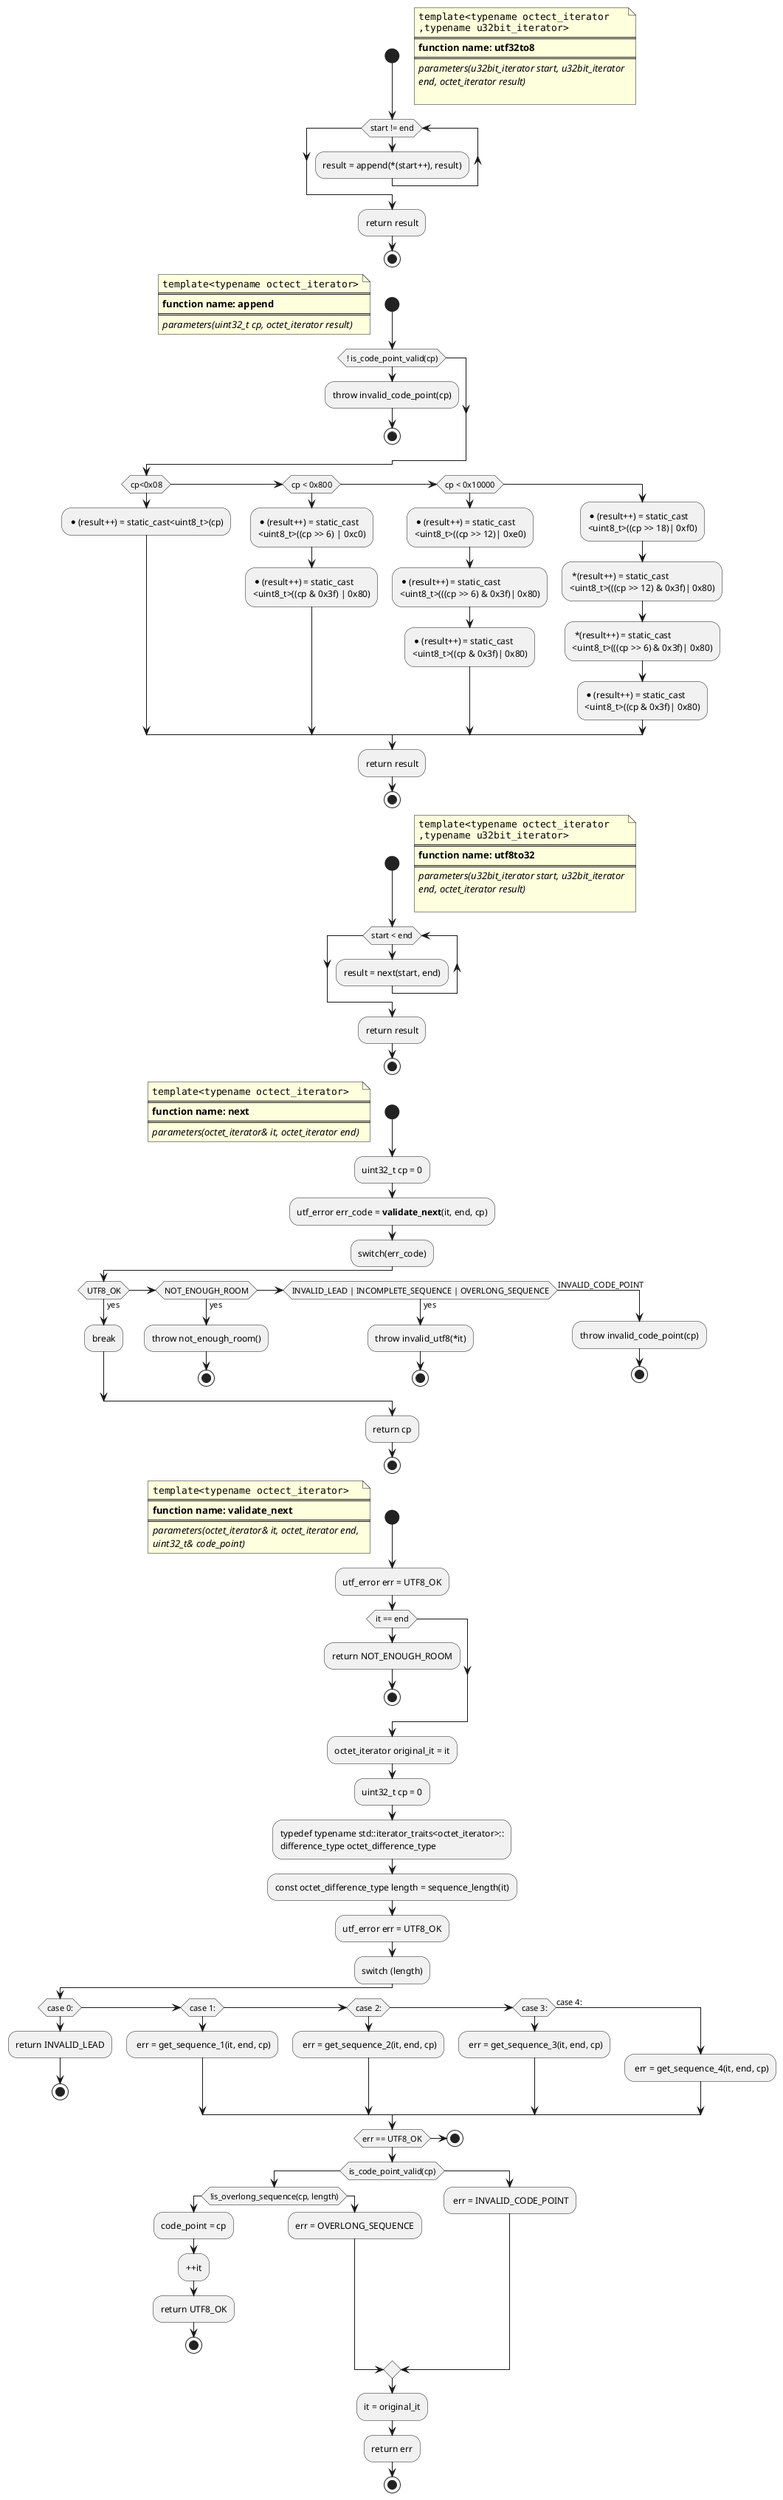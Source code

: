 @startuml
start
floating note right
  ""template<typename octect_iterator""
  "",typename u32bit_iterator>""
  ==================================
  <b>function name: utf32to8</b>
  ==================================
  //parameters(u32bit_iterator start, u32bit_iterator//
  //end, octet_iterator result)//

end note
while (start != end)
  :result = append(*(start++), result);
endwhile
:return result;

stop

start
floating note left
  ""template<typename octect_iterator>""
  ==================================
  <b>function name: append</b>
  ==================================
  //parameters(uint32_t cp, octet_iterator result)//
end note
if(! is_code_point_valid(cp))
:throw invalid_code_point(cp);
stop
endif

if(cp<0x08)
:*(result++) = static_cast<uint8_t>(cp);
 else if (cp < 0x800)
  :*(result++) = static_cast
  <uint8_t>((cp >> 6) | 0xc0);
  :*(result++) = static_cast
  <uint8_t>((cp & 0x3f) | 0x80);
 else if (cp < 0x10000)
 :*(result++) = static_cast
 <uint8_t>((cp >> 12)| 0xe0);
 :*(result++) = static_cast
 <uint8_t>(((cp >> 6) & 0x3f)| 0x80);
 :*(result++) = static_cast
 <uint8_t>((cp & 0x3f)| 0x80);
 else
 :*(result++) = static_cast
 <uint8_t>((cp >> 18)| 0xf0);
 : *(result++) = static_cast
 <uint8_t>(((cp >> 12) & 0x3f)| 0x80);
 : *(result++) = static_cast
 <uint8_t>(((cp >> 6) & 0x3f)| 0x80);
 :*(result++) = static_cast
 <uint8_t>((cp & 0x3f)| 0x80);
endif

:return result;

stop


start
floating note right
  ""template<typename octect_iterator""
  "",typename u32bit_iterator>""
  ==================================
  <b>function name: utf8to32</b>
  ==================================
  //parameters(u32bit_iterator start, u32bit_iterator//
  //end, octet_iterator result)//

end note
while (start < end)
  :result = next(start, end);
endwhile
:return result;

stop

start
floating note left
  ""template<typename octect_iterator>""
  ==================================
  <b>function name: next</b>
  ==================================
  //parameters(octet_iterator& it, octet_iterator end)//
end note
:uint32_t cp = 0;
:utf_error err_code = <b>validate_next</b>(it, end, cp);
:switch(err_code);
if (UTF8_OK) then (yes)
  :break;
elseif (NOT_ENOUGH_ROOM) then (yes)
  :throw not_enough_room();
  stop
elseif (INVALID_LEAD | INCOMPLETE_SEQUENCE | OVERLONG_SEQUENCE) then (yes)
  :throw invalid_utf8(*it);
  stop
else (INVALID_CODE_POINT)
  :throw invalid_code_point(cp);
  stop
endif

:return cp;

stop

start
floating note left
  ""template<typename octect_iterator>""
  ==================================
  <b>function name: validate_next</b>
  ==================================
  //parameters(octet_iterator& it, octet_iterator end,//
  //uint32_t& code_point)//
end note
:utf_error err = UTF8_OK;
if (it == end)
:return NOT_ENOUGH_ROOM;
stop
endif
:octet_iterator original_it = it;
:uint32_t cp = 0;
:typedef typename std::iterator_traits<octet_iterator>::
difference_type octet_difference_type;
:const octet_difference_type length = sequence_length(it);
:utf_error err = UTF8_OK;
:switch (length);
if(case 0:)
:return INVALID_LEAD;
stop
elseif(case 1:)
: err = get_sequence_1(it, end, cp);
elseif(case 2:)
: err = get_sequence_2(it, end, cp);
elseif(case 3:)
: err = get_sequence_3(it, end, cp);
else(case 4:)
: err = get_sequence_4(it, end, cp);
endif

if(err == UTF8_OK)
    if(is_code_point_valid(cp))
        if(!is_overlong_sequence(cp, length))
        :code_point = cp;
        :++it;
        :return UTF8_OK;
        stop
        else
        :err = OVERLONG_SEQUENCE;
        endif
    else
    : err = INVALID_CODE_POINT;
    endif
else
stop
endif

:it = original_it;
:return err;

stop

@enduml